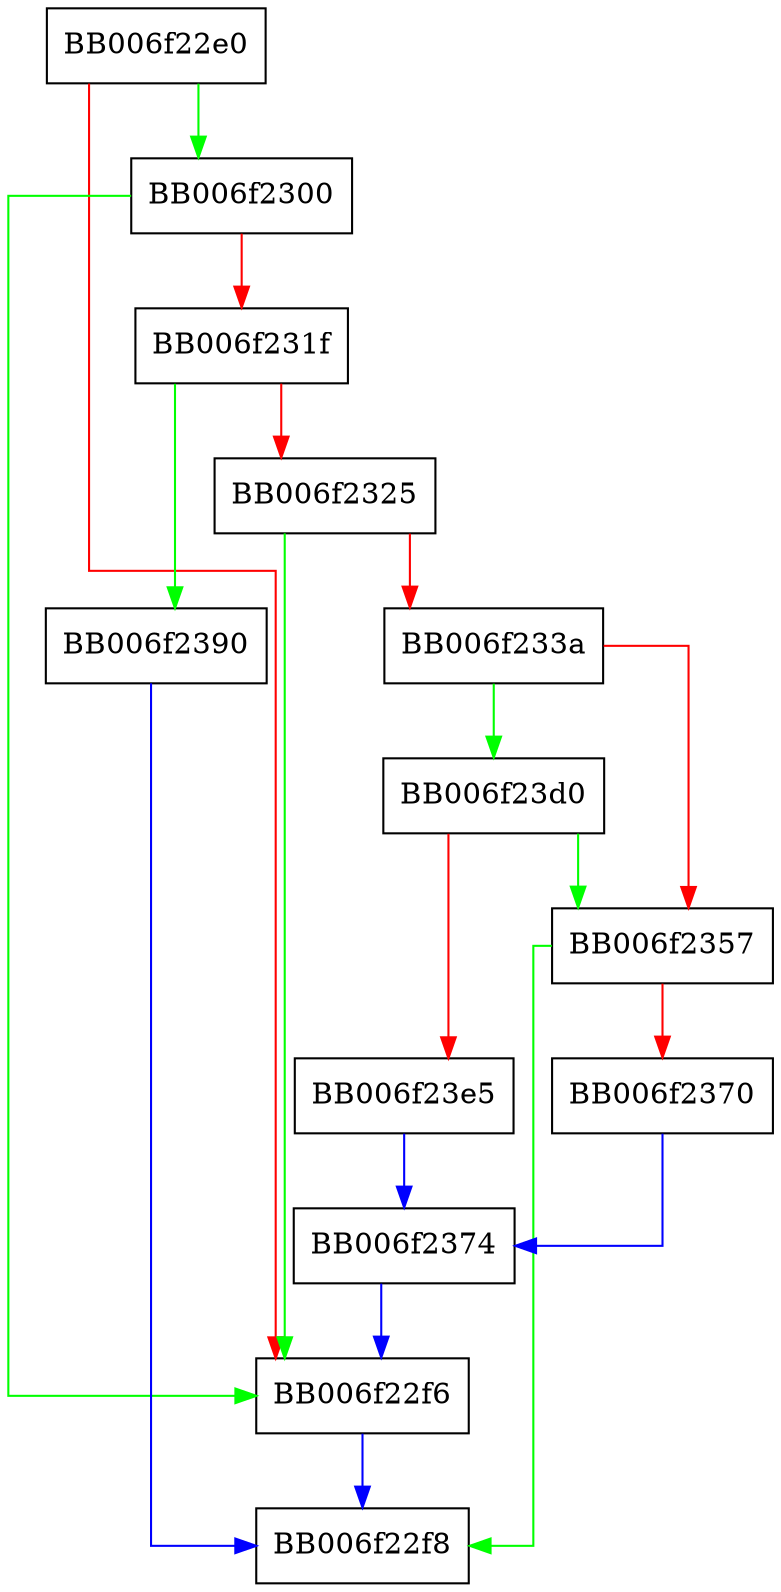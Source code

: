 digraph rsa_sha224_verify_init {
  node [shape="box"];
  graph [splines=ortho];
  BB006f22e0 -> BB006f2300 [color="green"];
  BB006f22e0 -> BB006f22f6 [color="red"];
  BB006f22f6 -> BB006f22f8 [color="blue"];
  BB006f2300 -> BB006f22f6 [color="green"];
  BB006f2300 -> BB006f231f [color="red"];
  BB006f231f -> BB006f2390 [color="green"];
  BB006f231f -> BB006f2325 [color="red"];
  BB006f2325 -> BB006f22f6 [color="green"];
  BB006f2325 -> BB006f233a [color="red"];
  BB006f233a -> BB006f23d0 [color="green"];
  BB006f233a -> BB006f2357 [color="red"];
  BB006f2357 -> BB006f22f8 [color="green"];
  BB006f2357 -> BB006f2370 [color="red"];
  BB006f2370 -> BB006f2374 [color="blue"];
  BB006f2374 -> BB006f22f6 [color="blue"];
  BB006f2390 -> BB006f22f8 [color="blue"];
  BB006f23d0 -> BB006f2357 [color="green"];
  BB006f23d0 -> BB006f23e5 [color="red"];
  BB006f23e5 -> BB006f2374 [color="blue"];
}